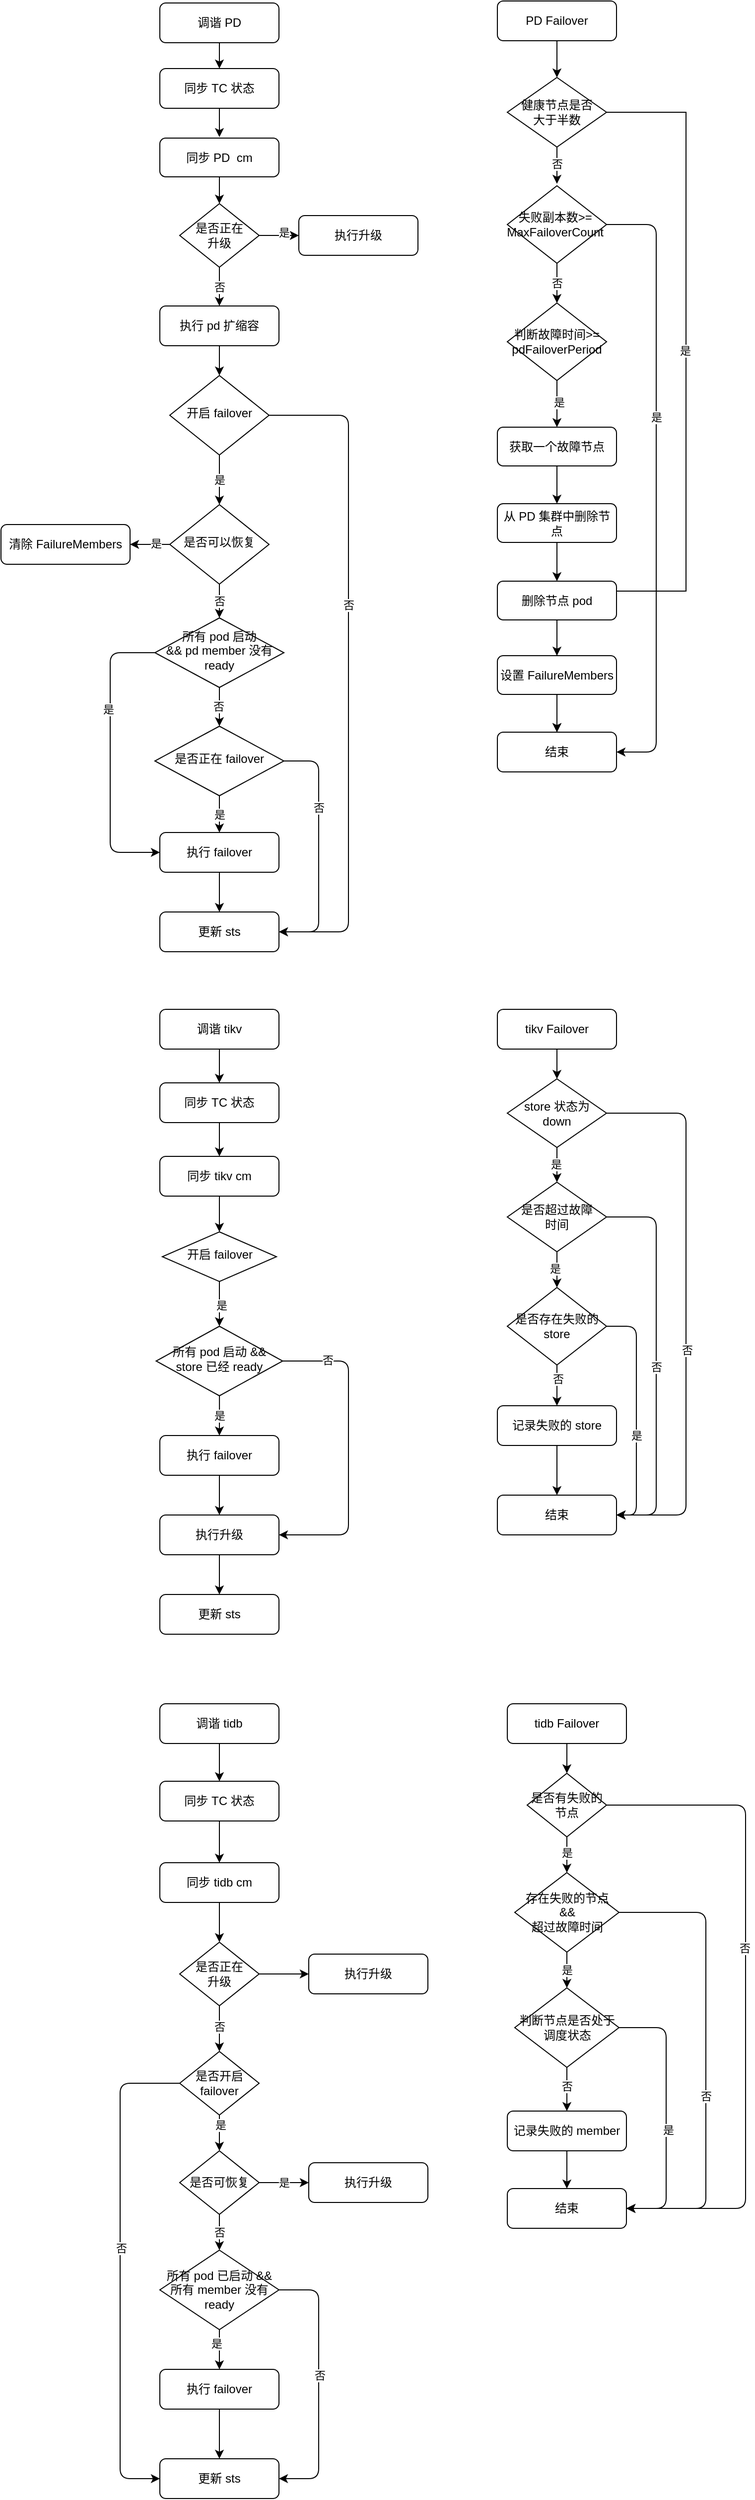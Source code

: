 <mxfile version="13.6.2" type="github">
  <diagram id="C5RBs43oDa-KdzZeNtuy" name="Page-1">
    <mxGraphModel dx="788" dy="519" grid="1" gridSize="10" guides="1" tooltips="1" connect="1" arrows="1" fold="1" page="1" pageScale="1" pageWidth="827" pageHeight="1169" math="0" shadow="0">
      <root>
        <mxCell id="WIyWlLk6GJQsqaUBKTNV-0" />
        <mxCell id="WIyWlLk6GJQsqaUBKTNV-1" parent="WIyWlLk6GJQsqaUBKTNV-0" />
        <mxCell id="SbJMLFl912OI-Egxrbqj-15" value="" style="edgeStyle=orthogonalEdgeStyle;rounded=0;orthogonalLoop=1;jettySize=auto;html=1;entryX=0.5;entryY=0;entryDx=0;entryDy=0;" edge="1" parent="WIyWlLk6GJQsqaUBKTNV-1" source="WIyWlLk6GJQsqaUBKTNV-3" target="HRgmvpraYDjuhD19BhUd-0">
          <mxGeometry relative="1" as="geometry" />
        </mxCell>
        <mxCell id="WIyWlLk6GJQsqaUBKTNV-3" value="调谐 PD" style="rounded=1;whiteSpace=wrap;html=1;fontSize=12;glass=0;strokeWidth=1;shadow=0;" parent="WIyWlLk6GJQsqaUBKTNV-1" vertex="1">
          <mxGeometry x="160" y="98" width="120" height="40" as="geometry" />
        </mxCell>
        <mxCell id="SbJMLFl912OI-Egxrbqj-16" value="" style="edgeStyle=orthogonalEdgeStyle;rounded=0;orthogonalLoop=1;jettySize=auto;html=1;" edge="1" parent="WIyWlLk6GJQsqaUBKTNV-1" source="HRgmvpraYDjuhD19BhUd-0">
          <mxGeometry relative="1" as="geometry">
            <mxPoint x="220" y="233" as="targetPoint" />
          </mxGeometry>
        </mxCell>
        <mxCell id="HRgmvpraYDjuhD19BhUd-0" value="同步 TC 状态" style="rounded=1;whiteSpace=wrap;html=1;" parent="WIyWlLk6GJQsqaUBKTNV-1" vertex="1">
          <mxGeometry x="160" y="164" width="120" height="40" as="geometry" />
        </mxCell>
        <mxCell id="HRgmvpraYDjuhD19BhUd-1" value="同步 PD&amp;nbsp; cm" style="rounded=1;whiteSpace=wrap;html=1;" parent="WIyWlLk6GJQsqaUBKTNV-1" vertex="1">
          <mxGeometry x="160" y="234" width="120" height="39" as="geometry" />
        </mxCell>
        <mxCell id="SbJMLFl912OI-Egxrbqj-2" value="执行升级" style="rounded=1;whiteSpace=wrap;html=1;" vertex="1" parent="WIyWlLk6GJQsqaUBKTNV-1">
          <mxGeometry x="300" y="312" width="120" height="40" as="geometry" />
        </mxCell>
        <mxCell id="SbJMLFl912OI-Egxrbqj-52" value="" style="edgeStyle=orthogonalEdgeStyle;rounded=0;orthogonalLoop=1;jettySize=auto;html=1;entryX=0.5;entryY=0;entryDx=0;entryDy=0;" edge="1" parent="WIyWlLk6GJQsqaUBKTNV-1" source="SbJMLFl912OI-Egxrbqj-5" target="SbJMLFl912OI-Egxrbqj-29">
          <mxGeometry relative="1" as="geometry">
            <mxPoint x="220" y="489.0" as="targetPoint" />
          </mxGeometry>
        </mxCell>
        <mxCell id="SbJMLFl912OI-Egxrbqj-5" value="执行 pd 扩缩容" style="rounded=1;whiteSpace=wrap;html=1;" vertex="1" parent="WIyWlLk6GJQsqaUBKTNV-1">
          <mxGeometry x="160" y="403" width="120" height="40" as="geometry" />
        </mxCell>
        <mxCell id="SbJMLFl912OI-Egxrbqj-24" value="否" style="edgeStyle=orthogonalEdgeStyle;rounded=0;orthogonalLoop=1;jettySize=auto;html=1;exitX=0.5;exitY=1;exitDx=0;exitDy=0;entryX=0.5;entryY=0;entryDx=0;entryDy=0;" edge="1" parent="WIyWlLk6GJQsqaUBKTNV-1" source="SbJMLFl912OI-Egxrbqj-22" target="SbJMLFl912OI-Egxrbqj-5">
          <mxGeometry relative="1" as="geometry">
            <mxPoint x="290" y="366" as="sourcePoint" />
            <mxPoint x="220" y="386" as="targetPoint" />
          </mxGeometry>
        </mxCell>
        <mxCell id="SbJMLFl912OI-Egxrbqj-26" value="" style="edgeStyle=orthogonalEdgeStyle;rounded=0;orthogonalLoop=1;jettySize=auto;html=1;" edge="1" parent="WIyWlLk6GJQsqaUBKTNV-1" source="SbJMLFl912OI-Egxrbqj-22" target="SbJMLFl912OI-Egxrbqj-2">
          <mxGeometry relative="1" as="geometry" />
        </mxCell>
        <mxCell id="SbJMLFl912OI-Egxrbqj-27" value="是" style="edgeLabel;html=1;align=center;verticalAlign=middle;resizable=0;points=[];" vertex="1" connectable="0" parent="SbJMLFl912OI-Egxrbqj-26">
          <mxGeometry x="0.216" y="3" relative="1" as="geometry">
            <mxPoint as="offset" />
          </mxGeometry>
        </mxCell>
        <mxCell id="SbJMLFl912OI-Egxrbqj-22" value="是否正在&lt;br&gt;升级" style="rhombus;whiteSpace=wrap;html=1;" vertex="1" parent="WIyWlLk6GJQsqaUBKTNV-1">
          <mxGeometry x="180" y="300" width="80" height="64" as="geometry" />
        </mxCell>
        <mxCell id="SbJMLFl912OI-Egxrbqj-23" value="" style="endArrow=classic;html=1;exitX=0.5;exitY=1;exitDx=0;exitDy=0;entryX=0.5;entryY=0;entryDx=0;entryDy=0;" edge="1" parent="WIyWlLk6GJQsqaUBKTNV-1" source="HRgmvpraYDjuhD19BhUd-1" target="SbJMLFl912OI-Egxrbqj-22">
          <mxGeometry width="50" height="50" relative="1" as="geometry">
            <mxPoint x="80" y="323" as="sourcePoint" />
            <mxPoint x="130" y="273" as="targetPoint" />
          </mxGeometry>
        </mxCell>
        <mxCell id="SbJMLFl912OI-Egxrbqj-32" value="是" style="edgeStyle=orthogonalEdgeStyle;rounded=0;orthogonalLoop=1;jettySize=auto;html=1;entryX=0.5;entryY=0;entryDx=0;entryDy=0;" edge="1" parent="WIyWlLk6GJQsqaUBKTNV-1" source="SbJMLFl912OI-Egxrbqj-29" target="SbJMLFl912OI-Egxrbqj-36">
          <mxGeometry relative="1" as="geometry">
            <mxPoint x="220" y="593" as="targetPoint" />
          </mxGeometry>
        </mxCell>
        <mxCell id="SbJMLFl912OI-Egxrbqj-29" value="开启 failover" style="rhombus;whiteSpace=wrap;html=1;shadow=0;fontFamily=Helvetica;fontSize=12;align=center;strokeWidth=1;spacing=6;spacingTop=-4;" vertex="1" parent="WIyWlLk6GJQsqaUBKTNV-1">
          <mxGeometry x="170" y="473" width="100" height="80" as="geometry" />
        </mxCell>
        <mxCell id="SbJMLFl912OI-Egxrbqj-33" value="更新 sts" style="rounded=1;whiteSpace=wrap;html=1;fontSize=12;glass=0;strokeWidth=1;shadow=0;" vertex="1" parent="WIyWlLk6GJQsqaUBKTNV-1">
          <mxGeometry x="160" y="1013" width="120" height="40" as="geometry" />
        </mxCell>
        <mxCell id="SbJMLFl912OI-Egxrbqj-34" value="" style="endArrow=classic;html=1;exitX=1;exitY=0.5;exitDx=0;exitDy=0;edgeStyle=orthogonalEdgeStyle;entryX=1;entryY=0.5;entryDx=0;entryDy=0;" edge="1" parent="WIyWlLk6GJQsqaUBKTNV-1" source="SbJMLFl912OI-Egxrbqj-29" target="SbJMLFl912OI-Egxrbqj-33">
          <mxGeometry width="50" height="50" relative="1" as="geometry">
            <mxPoint x="390" y="703" as="sourcePoint" />
            <mxPoint x="350" y="583" as="targetPoint" />
            <Array as="points">
              <mxPoint x="350" y="513" />
              <mxPoint x="350" y="1033" />
            </Array>
          </mxGeometry>
        </mxCell>
        <mxCell id="SbJMLFl912OI-Egxrbqj-35" value="否" style="edgeLabel;html=1;align=center;verticalAlign=middle;resizable=0;points=[];" vertex="1" connectable="0" parent="SbJMLFl912OI-Egxrbqj-34">
          <mxGeometry x="-0.193" relative="1" as="geometry">
            <mxPoint as="offset" />
          </mxGeometry>
        </mxCell>
        <mxCell id="SbJMLFl912OI-Egxrbqj-39" value="" style="edgeStyle=orthogonalEdgeStyle;rounded=0;orthogonalLoop=1;jettySize=auto;html=1;" edge="1" parent="WIyWlLk6GJQsqaUBKTNV-1" source="SbJMLFl912OI-Egxrbqj-36" target="SbJMLFl912OI-Egxrbqj-38">
          <mxGeometry relative="1" as="geometry" />
        </mxCell>
        <mxCell id="SbJMLFl912OI-Egxrbqj-40" value="是" style="edgeLabel;html=1;align=center;verticalAlign=middle;resizable=0;points=[];" vertex="1" connectable="0" parent="SbJMLFl912OI-Egxrbqj-39">
          <mxGeometry x="-0.267" y="-1" relative="1" as="geometry">
            <mxPoint as="offset" />
          </mxGeometry>
        </mxCell>
        <mxCell id="SbJMLFl912OI-Egxrbqj-44" value="否" style="edgeStyle=orthogonalEdgeStyle;rounded=0;orthogonalLoop=1;jettySize=auto;html=1;" edge="1" parent="WIyWlLk6GJQsqaUBKTNV-1" source="SbJMLFl912OI-Egxrbqj-36" target="SbJMLFl912OI-Egxrbqj-43">
          <mxGeometry relative="1" as="geometry" />
        </mxCell>
        <mxCell id="SbJMLFl912OI-Egxrbqj-36" value="是否可以恢复" style="rhombus;whiteSpace=wrap;html=1;shadow=0;fontFamily=Helvetica;fontSize=12;align=center;strokeWidth=1;spacing=6;spacingTop=-4;" vertex="1" parent="WIyWlLk6GJQsqaUBKTNV-1">
          <mxGeometry x="170" y="603" width="100" height="80" as="geometry" />
        </mxCell>
        <mxCell id="SbJMLFl912OI-Egxrbqj-38" value="清除 FailureMembers" style="rounded=1;whiteSpace=wrap;html=1;" vertex="1" parent="WIyWlLk6GJQsqaUBKTNV-1">
          <mxGeometry y="623" width="130" height="40" as="geometry" />
        </mxCell>
        <mxCell id="SbJMLFl912OI-Egxrbqj-46" value="" style="edgeStyle=orthogonalEdgeStyle;rounded=0;orthogonalLoop=1;jettySize=auto;html=1;" edge="1" parent="WIyWlLk6GJQsqaUBKTNV-1" source="SbJMLFl912OI-Egxrbqj-43" target="SbJMLFl912OI-Egxrbqj-45">
          <mxGeometry relative="1" as="geometry" />
        </mxCell>
        <mxCell id="SbJMLFl912OI-Egxrbqj-47" value="否" style="edgeLabel;html=1;align=center;verticalAlign=middle;resizable=0;points=[];" vertex="1" connectable="0" parent="SbJMLFl912OI-Egxrbqj-46">
          <mxGeometry x="0.024" y="1" relative="1" as="geometry">
            <mxPoint x="-2" as="offset" />
          </mxGeometry>
        </mxCell>
        <mxCell id="SbJMLFl912OI-Egxrbqj-43" value="所有 pod 启动 &lt;br&gt;&amp;amp;&amp;amp; pd member 没有 ready" style="rhombus;whiteSpace=wrap;html=1;shadow=0;fontFamily=Helvetica;fontSize=12;align=center;strokeWidth=1;spacing=6;spacingTop=-4;" vertex="1" parent="WIyWlLk6GJQsqaUBKTNV-1">
          <mxGeometry x="155" y="717" width="130" height="70" as="geometry" />
        </mxCell>
        <mxCell id="SbJMLFl912OI-Egxrbqj-49" value="是" style="edgeStyle=orthogonalEdgeStyle;rounded=0;orthogonalLoop=1;jettySize=auto;html=1;" edge="1" parent="WIyWlLk6GJQsqaUBKTNV-1" source="SbJMLFl912OI-Egxrbqj-45" target="SbJMLFl912OI-Egxrbqj-48">
          <mxGeometry relative="1" as="geometry" />
        </mxCell>
        <mxCell id="SbJMLFl912OI-Egxrbqj-45" value="是否正在 failover" style="rhombus;whiteSpace=wrap;html=1;shadow=0;fontFamily=Helvetica;fontSize=12;align=center;strokeWidth=1;spacing=6;spacingTop=-4;" vertex="1" parent="WIyWlLk6GJQsqaUBKTNV-1">
          <mxGeometry x="155" y="826" width="130" height="70" as="geometry" />
        </mxCell>
        <mxCell id="SbJMLFl912OI-Egxrbqj-51" value="" style="edgeStyle=orthogonalEdgeStyle;rounded=0;orthogonalLoop=1;jettySize=auto;html=1;" edge="1" parent="WIyWlLk6GJQsqaUBKTNV-1" source="SbJMLFl912OI-Egxrbqj-48" target="SbJMLFl912OI-Egxrbqj-33">
          <mxGeometry relative="1" as="geometry" />
        </mxCell>
        <mxCell id="SbJMLFl912OI-Egxrbqj-48" value="执行 failover" style="rounded=1;whiteSpace=wrap;html=1;fontSize=12;glass=0;strokeWidth=1;shadow=0;" vertex="1" parent="WIyWlLk6GJQsqaUBKTNV-1">
          <mxGeometry x="160" y="933" width="120" height="40" as="geometry" />
        </mxCell>
        <mxCell id="SbJMLFl912OI-Egxrbqj-50" value="" style="endArrow=classic;html=1;exitX=0;exitY=0.5;exitDx=0;exitDy=0;edgeStyle=orthogonalEdgeStyle;entryX=0;entryY=0.5;entryDx=0;entryDy=0;" edge="1" parent="WIyWlLk6GJQsqaUBKTNV-1" source="SbJMLFl912OI-Egxrbqj-43" target="SbJMLFl912OI-Egxrbqj-48">
          <mxGeometry width="50" height="50" relative="1" as="geometry">
            <mxPoint x="220" y="913" as="sourcePoint" />
            <mxPoint x="110" y="933" as="targetPoint" />
            <Array as="points">
              <mxPoint x="110" y="752" />
              <mxPoint x="110" y="953" />
            </Array>
          </mxGeometry>
        </mxCell>
        <mxCell id="SbJMLFl912OI-Egxrbqj-53" value="是" style="edgeLabel;html=1;align=center;verticalAlign=middle;resizable=0;points=[];" vertex="1" connectable="0" parent="SbJMLFl912OI-Egxrbqj-50">
          <mxGeometry x="-0.314" y="-2" relative="1" as="geometry">
            <mxPoint as="offset" />
          </mxGeometry>
        </mxCell>
        <mxCell id="SbJMLFl912OI-Egxrbqj-54" value="" style="endArrow=classic;html=1;exitX=1;exitY=0.5;exitDx=0;exitDy=0;edgeStyle=orthogonalEdgeStyle;entryX=1;entryY=0.5;entryDx=0;entryDy=0;" edge="1" parent="WIyWlLk6GJQsqaUBKTNV-1" source="SbJMLFl912OI-Egxrbqj-45" target="SbJMLFl912OI-Egxrbqj-33">
          <mxGeometry width="50" height="50" relative="1" as="geometry">
            <mxPoint x="300" y="840" as="sourcePoint" />
            <mxPoint x="350" y="790" as="targetPoint" />
            <Array as="points">
              <mxPoint x="320" y="861" />
              <mxPoint x="320" y="1033" />
            </Array>
          </mxGeometry>
        </mxCell>
        <mxCell id="SbJMLFl912OI-Egxrbqj-55" value="否" style="edgeLabel;html=1;align=center;verticalAlign=middle;resizable=0;points=[];" vertex="1" connectable="0" parent="SbJMLFl912OI-Egxrbqj-54">
          <mxGeometry x="-0.339" relative="1" as="geometry">
            <mxPoint as="offset" />
          </mxGeometry>
        </mxCell>
        <mxCell id="SbJMLFl912OI-Egxrbqj-58" value="" style="edgeStyle=orthogonalEdgeStyle;rounded=0;orthogonalLoop=1;jettySize=auto;html=1;" edge="1" parent="WIyWlLk6GJQsqaUBKTNV-1" source="SbJMLFl912OI-Egxrbqj-56" target="SbJMLFl912OI-Egxrbqj-57">
          <mxGeometry relative="1" as="geometry" />
        </mxCell>
        <mxCell id="SbJMLFl912OI-Egxrbqj-56" value="PD Failover" style="rounded=1;whiteSpace=wrap;html=1;fontSize=12;glass=0;strokeWidth=1;shadow=0;" vertex="1" parent="WIyWlLk6GJQsqaUBKTNV-1">
          <mxGeometry x="500" y="96" width="120" height="40" as="geometry" />
        </mxCell>
        <mxCell id="SbJMLFl912OI-Egxrbqj-60" value="" style="edgeStyle=orthogonalEdgeStyle;rounded=0;orthogonalLoop=1;jettySize=auto;html=1;" edge="1" parent="WIyWlLk6GJQsqaUBKTNV-1" source="SbJMLFl912OI-Egxrbqj-57">
          <mxGeometry relative="1" as="geometry">
            <mxPoint x="560" y="280" as="targetPoint" />
          </mxGeometry>
        </mxCell>
        <mxCell id="SbJMLFl912OI-Egxrbqj-61" value="否" style="edgeLabel;html=1;align=center;verticalAlign=middle;resizable=0;points=[];" vertex="1" connectable="0" parent="SbJMLFl912OI-Egxrbqj-60">
          <mxGeometry x="-0.117" relative="1" as="geometry">
            <mxPoint as="offset" />
          </mxGeometry>
        </mxCell>
        <mxCell id="SbJMLFl912OI-Egxrbqj-63" value="" style="edgeStyle=orthogonalEdgeStyle;rounded=0;orthogonalLoop=1;jettySize=auto;html=1;" edge="1" parent="WIyWlLk6GJQsqaUBKTNV-1" source="SbJMLFl912OI-Egxrbqj-57" target="SbJMLFl912OI-Egxrbqj-62">
          <mxGeometry relative="1" as="geometry">
            <Array as="points">
              <mxPoint x="690" y="208" />
              <mxPoint x="690" y="690" />
            </Array>
          </mxGeometry>
        </mxCell>
        <mxCell id="SbJMLFl912OI-Egxrbqj-64" value="是" style="edgeLabel;html=1;align=center;verticalAlign=middle;resizable=0;points=[];" vertex="1" connectable="0" parent="SbJMLFl912OI-Egxrbqj-63">
          <mxGeometry x="-0.233" y="-1" relative="1" as="geometry">
            <mxPoint as="offset" />
          </mxGeometry>
        </mxCell>
        <mxCell id="SbJMLFl912OI-Egxrbqj-57" value="健康节点是否&lt;br&gt;大于半数" style="rhombus;whiteSpace=wrap;html=1;" vertex="1" parent="WIyWlLk6GJQsqaUBKTNV-1">
          <mxGeometry x="510" y="173" width="100" height="70" as="geometry" />
        </mxCell>
        <mxCell id="SbJMLFl912OI-Egxrbqj-66" value="否" style="edgeStyle=orthogonalEdgeStyle;rounded=0;orthogonalLoop=1;jettySize=auto;html=1;entryX=0.5;entryY=0;entryDx=0;entryDy=0;" edge="1" parent="WIyWlLk6GJQsqaUBKTNV-1" source="SbJMLFl912OI-Egxrbqj-100" target="SbJMLFl912OI-Egxrbqj-105">
          <mxGeometry relative="1" as="geometry" />
        </mxCell>
        <mxCell id="SbJMLFl912OI-Egxrbqj-62" value="结束" style="rounded=1;whiteSpace=wrap;html=1;" vertex="1" parent="WIyWlLk6GJQsqaUBKTNV-1">
          <mxGeometry x="500" y="832" width="120" height="40" as="geometry" />
        </mxCell>
        <mxCell id="SbJMLFl912OI-Egxrbqj-68" value="" style="edgeStyle=orthogonalEdgeStyle;rounded=0;orthogonalLoop=1;jettySize=auto;html=1;" edge="1" parent="WIyWlLk6GJQsqaUBKTNV-1" source="SbJMLFl912OI-Egxrbqj-65" target="SbJMLFl912OI-Egxrbqj-67">
          <mxGeometry relative="1" as="geometry" />
        </mxCell>
        <mxCell id="SbJMLFl912OI-Egxrbqj-65" value="获取一个故障节点" style="rounded=1;whiteSpace=wrap;html=1;" vertex="1" parent="WIyWlLk6GJQsqaUBKTNV-1">
          <mxGeometry x="500" y="525" width="120" height="39" as="geometry" />
        </mxCell>
        <mxCell id="SbJMLFl912OI-Egxrbqj-70" value="" style="edgeStyle=orthogonalEdgeStyle;rounded=0;orthogonalLoop=1;jettySize=auto;html=1;" edge="1" parent="WIyWlLk6GJQsqaUBKTNV-1" source="SbJMLFl912OI-Egxrbqj-67" target="SbJMLFl912OI-Egxrbqj-69">
          <mxGeometry relative="1" as="geometry" />
        </mxCell>
        <mxCell id="SbJMLFl912OI-Egxrbqj-67" value="从 PD 集群中删除节点" style="rounded=1;whiteSpace=wrap;html=1;" vertex="1" parent="WIyWlLk6GJQsqaUBKTNV-1">
          <mxGeometry x="500" y="602" width="120" height="39" as="geometry" />
        </mxCell>
        <mxCell id="SbJMLFl912OI-Egxrbqj-72" value="" style="edgeStyle=orthogonalEdgeStyle;rounded=0;orthogonalLoop=1;jettySize=auto;html=1;" edge="1" parent="WIyWlLk6GJQsqaUBKTNV-1" source="SbJMLFl912OI-Egxrbqj-69" target="SbJMLFl912OI-Egxrbqj-71">
          <mxGeometry relative="1" as="geometry" />
        </mxCell>
        <mxCell id="SbJMLFl912OI-Egxrbqj-69" value="删除节点 pod" style="rounded=1;whiteSpace=wrap;html=1;" vertex="1" parent="WIyWlLk6GJQsqaUBKTNV-1">
          <mxGeometry x="500" y="680" width="120" height="39" as="geometry" />
        </mxCell>
        <mxCell id="SbJMLFl912OI-Egxrbqj-74" value="" style="edgeStyle=orthogonalEdgeStyle;rounded=0;orthogonalLoop=1;jettySize=auto;html=1;" edge="1" parent="WIyWlLk6GJQsqaUBKTNV-1" source="SbJMLFl912OI-Egxrbqj-71" target="SbJMLFl912OI-Egxrbqj-62">
          <mxGeometry relative="1" as="geometry" />
        </mxCell>
        <mxCell id="SbJMLFl912OI-Egxrbqj-71" value="设置&amp;nbsp;FailureMembers" style="rounded=1;whiteSpace=wrap;html=1;" vertex="1" parent="WIyWlLk6GJQsqaUBKTNV-1">
          <mxGeometry x="500" y="755" width="120" height="39" as="geometry" />
        </mxCell>
        <mxCell id="SbJMLFl912OI-Egxrbqj-77" value="" style="edgeStyle=orthogonalEdgeStyle;rounded=0;orthogonalLoop=1;jettySize=auto;html=1;" edge="1" parent="WIyWlLk6GJQsqaUBKTNV-1" source="SbJMLFl912OI-Egxrbqj-75" target="SbJMLFl912OI-Egxrbqj-76">
          <mxGeometry relative="1" as="geometry" />
        </mxCell>
        <mxCell id="SbJMLFl912OI-Egxrbqj-75" value="调谐 tikv" style="rounded=1;whiteSpace=wrap;html=1;fontSize=12;glass=0;strokeWidth=1;shadow=0;" vertex="1" parent="WIyWlLk6GJQsqaUBKTNV-1">
          <mxGeometry x="160" y="1111" width="120" height="40" as="geometry" />
        </mxCell>
        <mxCell id="SbJMLFl912OI-Egxrbqj-79" value="" style="edgeStyle=orthogonalEdgeStyle;rounded=0;orthogonalLoop=1;jettySize=auto;html=1;" edge="1" parent="WIyWlLk6GJQsqaUBKTNV-1" source="SbJMLFl912OI-Egxrbqj-76" target="SbJMLFl912OI-Egxrbqj-78">
          <mxGeometry relative="1" as="geometry" />
        </mxCell>
        <mxCell id="SbJMLFl912OI-Egxrbqj-76" value="同步 TC 状态" style="rounded=1;whiteSpace=wrap;html=1;fontSize=12;glass=0;strokeWidth=1;shadow=0;" vertex="1" parent="WIyWlLk6GJQsqaUBKTNV-1">
          <mxGeometry x="160" y="1185" width="120" height="40" as="geometry" />
        </mxCell>
        <mxCell id="SbJMLFl912OI-Egxrbqj-83" value="" style="edgeStyle=orthogonalEdgeStyle;rounded=0;orthogonalLoop=1;jettySize=auto;html=1;" edge="1" parent="WIyWlLk6GJQsqaUBKTNV-1" source="SbJMLFl912OI-Egxrbqj-78" target="SbJMLFl912OI-Egxrbqj-82">
          <mxGeometry relative="1" as="geometry" />
        </mxCell>
        <mxCell id="SbJMLFl912OI-Egxrbqj-78" value="同步 tikv cm" style="rounded=1;whiteSpace=wrap;html=1;fontSize=12;glass=0;strokeWidth=1;shadow=0;" vertex="1" parent="WIyWlLk6GJQsqaUBKTNV-1">
          <mxGeometry x="160" y="1259" width="120" height="40" as="geometry" />
        </mxCell>
        <mxCell id="SbJMLFl912OI-Egxrbqj-85" value="" style="edgeStyle=orthogonalEdgeStyle;rounded=0;orthogonalLoop=1;jettySize=auto;html=1;entryX=0.5;entryY=0;entryDx=0;entryDy=0;" edge="1" parent="WIyWlLk6GJQsqaUBKTNV-1" source="SbJMLFl912OI-Egxrbqj-82" target="SbJMLFl912OI-Egxrbqj-88">
          <mxGeometry relative="1" as="geometry">
            <mxPoint x="220" y="1418.0" as="targetPoint" />
          </mxGeometry>
        </mxCell>
        <mxCell id="SbJMLFl912OI-Egxrbqj-86" value="是" style="edgeLabel;html=1;align=center;verticalAlign=middle;resizable=0;points=[];" vertex="1" connectable="0" parent="SbJMLFl912OI-Egxrbqj-85">
          <mxGeometry x="0.149" y="-3" relative="1" as="geometry">
            <mxPoint x="5" y="-2" as="offset" />
          </mxGeometry>
        </mxCell>
        <mxCell id="SbJMLFl912OI-Egxrbqj-82" value="开启 failover" style="rhombus;whiteSpace=wrap;html=1;shadow=0;fontFamily=Helvetica;fontSize=12;align=center;strokeWidth=1;spacing=6;spacingTop=-4;" vertex="1" parent="WIyWlLk6GJQsqaUBKTNV-1">
          <mxGeometry x="162.5" y="1335" width="115" height="50" as="geometry" />
        </mxCell>
        <mxCell id="SbJMLFl912OI-Egxrbqj-92" value="是" style="edgeStyle=orthogonalEdgeStyle;rounded=0;orthogonalLoop=1;jettySize=auto;html=1;" edge="1" parent="WIyWlLk6GJQsqaUBKTNV-1" source="SbJMLFl912OI-Egxrbqj-88" target="SbJMLFl912OI-Egxrbqj-90">
          <mxGeometry relative="1" as="geometry" />
        </mxCell>
        <mxCell id="SbJMLFl912OI-Egxrbqj-88" value="所有 pod 启动 &amp;amp;&amp;amp;&lt;br&gt;store 已经 ready" style="rhombus;whiteSpace=wrap;html=1;shadow=0;fontFamily=Helvetica;fontSize=12;align=center;strokeWidth=1;spacing=6;spacingTop=-4;" vertex="1" parent="WIyWlLk6GJQsqaUBKTNV-1">
          <mxGeometry x="156.25" y="1430" width="127.5" height="70" as="geometry" />
        </mxCell>
        <mxCell id="SbJMLFl912OI-Egxrbqj-95" value="" style="edgeStyle=orthogonalEdgeStyle;rounded=0;orthogonalLoop=1;jettySize=auto;html=1;" edge="1" parent="WIyWlLk6GJQsqaUBKTNV-1" source="SbJMLFl912OI-Egxrbqj-90" target="SbJMLFl912OI-Egxrbqj-91">
          <mxGeometry relative="1" as="geometry" />
        </mxCell>
        <mxCell id="SbJMLFl912OI-Egxrbqj-90" value="执行 failover" style="rounded=1;whiteSpace=wrap;html=1;fontSize=12;glass=0;strokeWidth=1;shadow=0;" vertex="1" parent="WIyWlLk6GJQsqaUBKTNV-1">
          <mxGeometry x="160" y="1540" width="120" height="40" as="geometry" />
        </mxCell>
        <mxCell id="SbJMLFl912OI-Egxrbqj-98" value="" style="edgeStyle=orthogonalEdgeStyle;rounded=0;orthogonalLoop=1;jettySize=auto;html=1;" edge="1" parent="WIyWlLk6GJQsqaUBKTNV-1" source="SbJMLFl912OI-Egxrbqj-91" target="SbJMLFl912OI-Egxrbqj-97">
          <mxGeometry relative="1" as="geometry" />
        </mxCell>
        <mxCell id="SbJMLFl912OI-Egxrbqj-91" value="执行升级" style="rounded=1;whiteSpace=wrap;html=1;fontSize=12;glass=0;strokeWidth=1;shadow=0;" vertex="1" parent="WIyWlLk6GJQsqaUBKTNV-1">
          <mxGeometry x="160" y="1620" width="120" height="40" as="geometry" />
        </mxCell>
        <mxCell id="SbJMLFl912OI-Egxrbqj-93" value="" style="endArrow=classic;html=1;exitX=1;exitY=0.5;exitDx=0;exitDy=0;entryX=1;entryY=0.5;entryDx=0;entryDy=0;edgeStyle=orthogonalEdgeStyle;" edge="1" parent="WIyWlLk6GJQsqaUBKTNV-1" source="SbJMLFl912OI-Egxrbqj-88" target="SbJMLFl912OI-Egxrbqj-91">
          <mxGeometry width="50" height="50" relative="1" as="geometry">
            <mxPoint x="360" y="1590" as="sourcePoint" />
            <mxPoint x="410" y="1540" as="targetPoint" />
            <Array as="points">
              <mxPoint x="350" y="1465" />
              <mxPoint x="350" y="1640" />
            </Array>
          </mxGeometry>
        </mxCell>
        <mxCell id="SbJMLFl912OI-Egxrbqj-94" value="否" style="edgeLabel;html=1;align=center;verticalAlign=middle;resizable=0;points=[];" vertex="1" connectable="0" parent="SbJMLFl912OI-Egxrbqj-93">
          <mxGeometry x="-0.711" y="1" relative="1" as="geometry">
            <mxPoint as="offset" />
          </mxGeometry>
        </mxCell>
        <mxCell id="SbJMLFl912OI-Egxrbqj-113" value="" style="edgeStyle=orthogonalEdgeStyle;rounded=0;orthogonalLoop=1;jettySize=auto;html=1;" edge="1" parent="WIyWlLk6GJQsqaUBKTNV-1" source="SbJMLFl912OI-Egxrbqj-96" target="SbJMLFl912OI-Egxrbqj-110">
          <mxGeometry relative="1" as="geometry" />
        </mxCell>
        <mxCell id="SbJMLFl912OI-Egxrbqj-96" value="tikv Failover" style="rounded=1;whiteSpace=wrap;html=1;fontSize=12;glass=0;strokeWidth=1;shadow=0;" vertex="1" parent="WIyWlLk6GJQsqaUBKTNV-1">
          <mxGeometry x="500" y="1111" width="120" height="40" as="geometry" />
        </mxCell>
        <mxCell id="SbJMLFl912OI-Egxrbqj-97" value="更新 sts" style="rounded=1;whiteSpace=wrap;html=1;fontSize=12;glass=0;strokeWidth=1;shadow=0;" vertex="1" parent="WIyWlLk6GJQsqaUBKTNV-1">
          <mxGeometry x="160" y="1700" width="120" height="40" as="geometry" />
        </mxCell>
        <mxCell id="SbJMLFl912OI-Egxrbqj-100" value="失败副本数&amp;gt;=&amp;nbsp;&lt;br&gt;MaxFailoverCount&amp;nbsp;" style="rhombus;whiteSpace=wrap;html=1;" vertex="1" parent="WIyWlLk6GJQsqaUBKTNV-1">
          <mxGeometry x="510" y="282" width="100" height="78" as="geometry" />
        </mxCell>
        <mxCell id="SbJMLFl912OI-Egxrbqj-103" value="" style="endArrow=classic;html=1;exitX=1;exitY=0.5;exitDx=0;exitDy=0;entryX=1;entryY=0.5;entryDx=0;entryDy=0;edgeStyle=orthogonalEdgeStyle;" edge="1" parent="WIyWlLk6GJQsqaUBKTNV-1" source="SbJMLFl912OI-Egxrbqj-100" target="SbJMLFl912OI-Egxrbqj-62">
          <mxGeometry width="50" height="50" relative="1" as="geometry">
            <mxPoint x="350" y="470" as="sourcePoint" />
            <mxPoint x="400" y="420" as="targetPoint" />
            <Array as="points">
              <mxPoint x="660" y="321" />
              <mxPoint x="660" y="852" />
            </Array>
          </mxGeometry>
        </mxCell>
        <mxCell id="SbJMLFl912OI-Egxrbqj-104" value="是" style="edgeLabel;html=1;align=center;verticalAlign=middle;resizable=0;points=[];" vertex="1" connectable="0" parent="SbJMLFl912OI-Egxrbqj-103">
          <mxGeometry x="-0.214" relative="1" as="geometry">
            <mxPoint as="offset" />
          </mxGeometry>
        </mxCell>
        <mxCell id="SbJMLFl912OI-Egxrbqj-107" value="" style="edgeStyle=orthogonalEdgeStyle;rounded=0;orthogonalLoop=1;jettySize=auto;html=1;" edge="1" parent="WIyWlLk6GJQsqaUBKTNV-1" source="SbJMLFl912OI-Egxrbqj-105" target="SbJMLFl912OI-Egxrbqj-65">
          <mxGeometry relative="1" as="geometry" />
        </mxCell>
        <mxCell id="SbJMLFl912OI-Egxrbqj-108" value="是" style="edgeLabel;html=1;align=center;verticalAlign=middle;resizable=0;points=[];" vertex="1" connectable="0" parent="SbJMLFl912OI-Egxrbqj-107">
          <mxGeometry x="-0.092" y="2" relative="1" as="geometry">
            <mxPoint as="offset" />
          </mxGeometry>
        </mxCell>
        <mxCell id="SbJMLFl912OI-Egxrbqj-105" value="判断故障时间&amp;gt;=&lt;br&gt;pdFailoverPeriod" style="rhombus;whiteSpace=wrap;html=1;" vertex="1" parent="WIyWlLk6GJQsqaUBKTNV-1">
          <mxGeometry x="510" y="400" width="100" height="78" as="geometry" />
        </mxCell>
        <mxCell id="SbJMLFl912OI-Egxrbqj-114" value="" style="edgeStyle=orthogonalEdgeStyle;rounded=0;orthogonalLoop=1;jettySize=auto;html=1;" edge="1" parent="WIyWlLk6GJQsqaUBKTNV-1" source="SbJMLFl912OI-Egxrbqj-110" target="SbJMLFl912OI-Egxrbqj-111">
          <mxGeometry relative="1" as="geometry" />
        </mxCell>
        <mxCell id="SbJMLFl912OI-Egxrbqj-116" value="是" style="edgeLabel;html=1;align=center;verticalAlign=middle;resizable=0;points=[];" vertex="1" connectable="0" parent="SbJMLFl912OI-Egxrbqj-114">
          <mxGeometry x="0.207" y="-1" relative="1" as="geometry">
            <mxPoint as="offset" />
          </mxGeometry>
        </mxCell>
        <mxCell id="SbJMLFl912OI-Egxrbqj-110" value="store 状态为 down" style="rhombus;whiteSpace=wrap;html=1;" vertex="1" parent="WIyWlLk6GJQsqaUBKTNV-1">
          <mxGeometry x="510" y="1181" width="100" height="69" as="geometry" />
        </mxCell>
        <mxCell id="SbJMLFl912OI-Egxrbqj-115" value="" style="edgeStyle=orthogonalEdgeStyle;rounded=0;orthogonalLoop=1;jettySize=auto;html=1;" edge="1" parent="WIyWlLk6GJQsqaUBKTNV-1" source="SbJMLFl912OI-Egxrbqj-111" target="SbJMLFl912OI-Egxrbqj-112">
          <mxGeometry relative="1" as="geometry" />
        </mxCell>
        <mxCell id="SbJMLFl912OI-Egxrbqj-117" value="是" style="edgeLabel;html=1;align=center;verticalAlign=middle;resizable=0;points=[];" vertex="1" connectable="0" parent="SbJMLFl912OI-Egxrbqj-115">
          <mxGeometry x="-0.235" y="-2" relative="1" as="geometry">
            <mxPoint as="offset" />
          </mxGeometry>
        </mxCell>
        <mxCell id="SbJMLFl912OI-Egxrbqj-111" value="是否超过故障&lt;br&gt;时间" style="rhombus;whiteSpace=wrap;html=1;" vertex="1" parent="WIyWlLk6GJQsqaUBKTNV-1">
          <mxGeometry x="510" y="1285" width="100" height="70" as="geometry" />
        </mxCell>
        <mxCell id="SbJMLFl912OI-Egxrbqj-120" value="" style="edgeStyle=orthogonalEdgeStyle;rounded=0;orthogonalLoop=1;jettySize=auto;html=1;" edge="1" parent="WIyWlLk6GJQsqaUBKTNV-1" source="SbJMLFl912OI-Egxrbqj-112" target="SbJMLFl912OI-Egxrbqj-119">
          <mxGeometry relative="1" as="geometry" />
        </mxCell>
        <mxCell id="SbJMLFl912OI-Egxrbqj-121" value="否" style="edgeLabel;html=1;align=center;verticalAlign=middle;resizable=0;points=[];" vertex="1" connectable="0" parent="SbJMLFl912OI-Egxrbqj-120">
          <mxGeometry x="-0.333" y="1" relative="1" as="geometry">
            <mxPoint as="offset" />
          </mxGeometry>
        </mxCell>
        <mxCell id="SbJMLFl912OI-Egxrbqj-112" value="是否存在失败的&lt;br&gt;store" style="rhombus;whiteSpace=wrap;html=1;" vertex="1" parent="WIyWlLk6GJQsqaUBKTNV-1">
          <mxGeometry x="510" y="1391" width="100" height="78" as="geometry" />
        </mxCell>
        <mxCell id="SbJMLFl912OI-Egxrbqj-123" value="" style="edgeStyle=orthogonalEdgeStyle;rounded=0;orthogonalLoop=1;jettySize=auto;html=1;" edge="1" parent="WIyWlLk6GJQsqaUBKTNV-1" source="SbJMLFl912OI-Egxrbqj-119" target="SbJMLFl912OI-Egxrbqj-122">
          <mxGeometry relative="1" as="geometry" />
        </mxCell>
        <mxCell id="SbJMLFl912OI-Egxrbqj-119" value="记录失败的 store" style="rounded=1;whiteSpace=wrap;html=1;fontSize=12;glass=0;strokeWidth=1;shadow=0;" vertex="1" parent="WIyWlLk6GJQsqaUBKTNV-1">
          <mxGeometry x="500" y="1510" width="120" height="40" as="geometry" />
        </mxCell>
        <mxCell id="SbJMLFl912OI-Egxrbqj-122" value="结束" style="rounded=1;whiteSpace=wrap;html=1;fontSize=12;glass=0;strokeWidth=1;shadow=0;" vertex="1" parent="WIyWlLk6GJQsqaUBKTNV-1">
          <mxGeometry x="500" y="1600" width="120" height="40" as="geometry" />
        </mxCell>
        <mxCell id="SbJMLFl912OI-Egxrbqj-124" value="" style="endArrow=classic;html=1;exitX=1;exitY=0.5;exitDx=0;exitDy=0;entryX=1;entryY=0.5;entryDx=0;entryDy=0;edgeStyle=orthogonalEdgeStyle;" edge="1" parent="WIyWlLk6GJQsqaUBKTNV-1" source="SbJMLFl912OI-Egxrbqj-110" target="SbJMLFl912OI-Egxrbqj-122">
          <mxGeometry width="50" height="50" relative="1" as="geometry">
            <mxPoint x="350" y="1400" as="sourcePoint" />
            <mxPoint x="400" y="1350" as="targetPoint" />
            <Array as="points">
              <mxPoint x="690" y="1216" />
              <mxPoint x="690" y="1620" />
            </Array>
          </mxGeometry>
        </mxCell>
        <mxCell id="SbJMLFl912OI-Egxrbqj-129" value="否" style="edgeLabel;html=1;align=center;verticalAlign=middle;resizable=0;points=[];" vertex="1" connectable="0" parent="SbJMLFl912OI-Egxrbqj-124">
          <mxGeometry x="0.149" y="1" relative="1" as="geometry">
            <mxPoint as="offset" />
          </mxGeometry>
        </mxCell>
        <mxCell id="SbJMLFl912OI-Egxrbqj-125" value="" style="endArrow=classic;html=1;exitX=1;exitY=0.5;exitDx=0;exitDy=0;entryX=1;entryY=0.5;entryDx=0;entryDy=0;edgeStyle=orthogonalEdgeStyle;" edge="1" parent="WIyWlLk6GJQsqaUBKTNV-1" source="SbJMLFl912OI-Egxrbqj-111" target="SbJMLFl912OI-Egxrbqj-122">
          <mxGeometry width="50" height="50" relative="1" as="geometry">
            <mxPoint x="350" y="1400" as="sourcePoint" />
            <mxPoint x="400" y="1350" as="targetPoint" />
            <Array as="points">
              <mxPoint x="660" y="1320" />
              <mxPoint x="660" y="1620" />
            </Array>
          </mxGeometry>
        </mxCell>
        <mxCell id="SbJMLFl912OI-Egxrbqj-128" value="否" style="edgeLabel;html=1;align=center;verticalAlign=middle;resizable=0;points=[];" vertex="1" connectable="0" parent="SbJMLFl912OI-Egxrbqj-125">
          <mxGeometry x="0.028" y="-1" relative="1" as="geometry">
            <mxPoint x="1" as="offset" />
          </mxGeometry>
        </mxCell>
        <mxCell id="SbJMLFl912OI-Egxrbqj-126" value="" style="endArrow=classic;html=1;exitX=1;exitY=0.5;exitDx=0;exitDy=0;entryX=1;entryY=0.5;entryDx=0;entryDy=0;edgeStyle=orthogonalEdgeStyle;" edge="1" parent="WIyWlLk6GJQsqaUBKTNV-1" source="SbJMLFl912OI-Egxrbqj-112" target="SbJMLFl912OI-Egxrbqj-122">
          <mxGeometry width="50" height="50" relative="1" as="geometry">
            <mxPoint x="350" y="1400" as="sourcePoint" />
            <mxPoint x="400" y="1350" as="targetPoint" />
            <Array as="points">
              <mxPoint x="640" y="1430" />
              <mxPoint x="640" y="1620" />
            </Array>
          </mxGeometry>
        </mxCell>
        <mxCell id="SbJMLFl912OI-Egxrbqj-127" value="是" style="edgeLabel;html=1;align=center;verticalAlign=middle;resizable=0;points=[];" vertex="1" connectable="0" parent="SbJMLFl912OI-Egxrbqj-126">
          <mxGeometry x="0.304" y="3" relative="1" as="geometry">
            <mxPoint x="-3" y="-16.67" as="offset" />
          </mxGeometry>
        </mxCell>
        <mxCell id="SbJMLFl912OI-Egxrbqj-135" value="" style="edgeStyle=orthogonalEdgeStyle;rounded=0;orthogonalLoop=1;jettySize=auto;html=1;" edge="1" parent="WIyWlLk6GJQsqaUBKTNV-1" source="SbJMLFl912OI-Egxrbqj-130" target="SbJMLFl912OI-Egxrbqj-131">
          <mxGeometry relative="1" as="geometry" />
        </mxCell>
        <mxCell id="SbJMLFl912OI-Egxrbqj-130" value="调谐 tidb" style="rounded=1;whiteSpace=wrap;html=1;fontSize=12;glass=0;strokeWidth=1;shadow=0;" vertex="1" parent="WIyWlLk6GJQsqaUBKTNV-1">
          <mxGeometry x="160" y="1810" width="120" height="40" as="geometry" />
        </mxCell>
        <mxCell id="SbJMLFl912OI-Egxrbqj-136" value="" style="edgeStyle=orthogonalEdgeStyle;rounded=0;orthogonalLoop=1;jettySize=auto;html=1;" edge="1" parent="WIyWlLk6GJQsqaUBKTNV-1" source="SbJMLFl912OI-Egxrbqj-131" target="SbJMLFl912OI-Egxrbqj-132">
          <mxGeometry relative="1" as="geometry" />
        </mxCell>
        <mxCell id="SbJMLFl912OI-Egxrbqj-131" value="同步 TC 状态" style="rounded=1;whiteSpace=wrap;html=1;fontSize=12;glass=0;strokeWidth=1;shadow=0;" vertex="1" parent="WIyWlLk6GJQsqaUBKTNV-1">
          <mxGeometry x="160" y="1888" width="120" height="40" as="geometry" />
        </mxCell>
        <mxCell id="SbJMLFl912OI-Egxrbqj-137" value="" style="edgeStyle=orthogonalEdgeStyle;rounded=0;orthogonalLoop=1;jettySize=auto;html=1;" edge="1" parent="WIyWlLk6GJQsqaUBKTNV-1" source="SbJMLFl912OI-Egxrbqj-132" target="SbJMLFl912OI-Egxrbqj-134">
          <mxGeometry relative="1" as="geometry" />
        </mxCell>
        <mxCell id="SbJMLFl912OI-Egxrbqj-132" value="同步 tidb cm" style="rounded=1;whiteSpace=wrap;html=1;fontSize=12;glass=0;strokeWidth=1;shadow=0;" vertex="1" parent="WIyWlLk6GJQsqaUBKTNV-1">
          <mxGeometry x="160" y="1970" width="120" height="40" as="geometry" />
        </mxCell>
        <mxCell id="SbJMLFl912OI-Egxrbqj-139" value="" style="edgeStyle=orthogonalEdgeStyle;rounded=0;orthogonalLoop=1;jettySize=auto;html=1;entryX=0.5;entryY=0;entryDx=0;entryDy=0;" edge="1" parent="WIyWlLk6GJQsqaUBKTNV-1" source="SbJMLFl912OI-Egxrbqj-134" target="SbJMLFl912OI-Egxrbqj-143">
          <mxGeometry relative="1" as="geometry">
            <mxPoint x="220" y="2153" as="targetPoint" />
          </mxGeometry>
        </mxCell>
        <mxCell id="SbJMLFl912OI-Egxrbqj-140" value="否" style="edgeLabel;html=1;align=center;verticalAlign=middle;resizable=0;points=[];" vertex="1" connectable="0" parent="SbJMLFl912OI-Egxrbqj-139">
          <mxGeometry x="0.326" relative="1" as="geometry">
            <mxPoint y="-9.5" as="offset" />
          </mxGeometry>
        </mxCell>
        <mxCell id="SbJMLFl912OI-Egxrbqj-142" value="" style="edgeStyle=orthogonalEdgeStyle;rounded=0;orthogonalLoop=1;jettySize=auto;html=1;" edge="1" parent="WIyWlLk6GJQsqaUBKTNV-1" source="SbJMLFl912OI-Egxrbqj-134" target="SbJMLFl912OI-Egxrbqj-141">
          <mxGeometry relative="1" as="geometry" />
        </mxCell>
        <mxCell id="SbJMLFl912OI-Egxrbqj-134" value="是否正在&lt;br&gt;升级" style="rhombus;whiteSpace=wrap;html=1;" vertex="1" parent="WIyWlLk6GJQsqaUBKTNV-1">
          <mxGeometry x="180" y="2050" width="80" height="64" as="geometry" />
        </mxCell>
        <mxCell id="SbJMLFl912OI-Egxrbqj-141" value="执行升级" style="rounded=1;whiteSpace=wrap;html=1;fontSize=12;glass=0;strokeWidth=1;shadow=0;" vertex="1" parent="WIyWlLk6GJQsqaUBKTNV-1">
          <mxGeometry x="310" y="2062" width="120" height="40" as="geometry" />
        </mxCell>
        <mxCell id="SbJMLFl912OI-Egxrbqj-150" value="" style="edgeStyle=orthogonalEdgeStyle;rounded=0;orthogonalLoop=1;jettySize=auto;html=1;" edge="1" parent="WIyWlLk6GJQsqaUBKTNV-1" source="SbJMLFl912OI-Egxrbqj-143" target="SbJMLFl912OI-Egxrbqj-147">
          <mxGeometry relative="1" as="geometry" />
        </mxCell>
        <mxCell id="SbJMLFl912OI-Egxrbqj-151" value="是" style="edgeLabel;html=1;align=center;verticalAlign=middle;resizable=0;points=[];" vertex="1" connectable="0" parent="SbJMLFl912OI-Egxrbqj-150">
          <mxGeometry x="0.091" y="-6" relative="1" as="geometry">
            <mxPoint x="7" y="-6" as="offset" />
          </mxGeometry>
        </mxCell>
        <mxCell id="SbJMLFl912OI-Egxrbqj-143" value="是否开启 failover" style="rhombus;whiteSpace=wrap;html=1;" vertex="1" parent="WIyWlLk6GJQsqaUBKTNV-1">
          <mxGeometry x="180" y="2160" width="80" height="64" as="geometry" />
        </mxCell>
        <mxCell id="SbJMLFl912OI-Egxrbqj-145" value="更新 sts" style="rounded=1;whiteSpace=wrap;html=1;fontSize=12;glass=0;strokeWidth=1;shadow=0;" vertex="1" parent="WIyWlLk6GJQsqaUBKTNV-1">
          <mxGeometry x="160" y="2570" width="120" height="40" as="geometry" />
        </mxCell>
        <mxCell id="SbJMLFl912OI-Egxrbqj-149" value="是" style="edgeStyle=orthogonalEdgeStyle;rounded=0;orthogonalLoop=1;jettySize=auto;html=1;" edge="1" parent="WIyWlLk6GJQsqaUBKTNV-1" source="SbJMLFl912OI-Egxrbqj-147" target="SbJMLFl912OI-Egxrbqj-148">
          <mxGeometry relative="1" as="geometry" />
        </mxCell>
        <mxCell id="SbJMLFl912OI-Egxrbqj-159" value="否" style="edgeStyle=orthogonalEdgeStyle;rounded=0;orthogonalLoop=1;jettySize=auto;html=1;" edge="1" parent="WIyWlLk6GJQsqaUBKTNV-1" source="SbJMLFl912OI-Egxrbqj-147" target="SbJMLFl912OI-Egxrbqj-158">
          <mxGeometry relative="1" as="geometry" />
        </mxCell>
        <mxCell id="SbJMLFl912OI-Egxrbqj-147" value="是否可恢复" style="rhombus;whiteSpace=wrap;html=1;" vertex="1" parent="WIyWlLk6GJQsqaUBKTNV-1">
          <mxGeometry x="180" y="2260" width="80" height="64" as="geometry" />
        </mxCell>
        <mxCell id="SbJMLFl912OI-Egxrbqj-148" value="执行升级" style="rounded=1;whiteSpace=wrap;html=1;fontSize=12;glass=0;strokeWidth=1;shadow=0;" vertex="1" parent="WIyWlLk6GJQsqaUBKTNV-1">
          <mxGeometry x="310" y="2272" width="120" height="40" as="geometry" />
        </mxCell>
        <mxCell id="SbJMLFl912OI-Egxrbqj-152" value="" style="endArrow=classic;html=1;exitX=0;exitY=0.5;exitDx=0;exitDy=0;entryX=0;entryY=0.5;entryDx=0;entryDy=0;edgeStyle=orthogonalEdgeStyle;" edge="1" parent="WIyWlLk6GJQsqaUBKTNV-1" source="SbJMLFl912OI-Egxrbqj-143" target="SbJMLFl912OI-Egxrbqj-145">
          <mxGeometry width="50" height="50" relative="1" as="geometry">
            <mxPoint x="350" y="2170" as="sourcePoint" />
            <mxPoint x="400" y="2120" as="targetPoint" />
            <Array as="points">
              <mxPoint x="120" y="2192" />
              <mxPoint x="120" y="2590" />
            </Array>
          </mxGeometry>
        </mxCell>
        <mxCell id="SbJMLFl912OI-Egxrbqj-153" value="否" style="edgeLabel;html=1;align=center;verticalAlign=middle;resizable=0;points=[];" vertex="1" connectable="0" parent="SbJMLFl912OI-Egxrbqj-152">
          <mxGeometry x="-0.095" y="1" relative="1" as="geometry">
            <mxPoint as="offset" />
          </mxGeometry>
        </mxCell>
        <mxCell id="SbJMLFl912OI-Egxrbqj-161" value="" style="edgeStyle=orthogonalEdgeStyle;rounded=0;orthogonalLoop=1;jettySize=auto;html=1;" edge="1" parent="WIyWlLk6GJQsqaUBKTNV-1" source="SbJMLFl912OI-Egxrbqj-156" target="SbJMLFl912OI-Egxrbqj-145">
          <mxGeometry relative="1" as="geometry" />
        </mxCell>
        <mxCell id="SbJMLFl912OI-Egxrbqj-156" value="执行 failover" style="rounded=1;whiteSpace=wrap;html=1;fontSize=12;glass=0;strokeWidth=1;shadow=0;" vertex="1" parent="WIyWlLk6GJQsqaUBKTNV-1">
          <mxGeometry x="160" y="2480" width="120" height="40" as="geometry" />
        </mxCell>
        <mxCell id="SbJMLFl912OI-Egxrbqj-160" value="" style="edgeStyle=orthogonalEdgeStyle;rounded=0;orthogonalLoop=1;jettySize=auto;html=1;" edge="1" parent="WIyWlLk6GJQsqaUBKTNV-1" source="SbJMLFl912OI-Egxrbqj-158" target="SbJMLFl912OI-Egxrbqj-156">
          <mxGeometry relative="1" as="geometry" />
        </mxCell>
        <mxCell id="SbJMLFl912OI-Egxrbqj-162" value="是" style="edgeLabel;html=1;align=center;verticalAlign=middle;resizable=0;points=[];" vertex="1" connectable="0" parent="SbJMLFl912OI-Egxrbqj-160">
          <mxGeometry x="-0.325" y="-3" relative="1" as="geometry">
            <mxPoint as="offset" />
          </mxGeometry>
        </mxCell>
        <mxCell id="SbJMLFl912OI-Egxrbqj-158" value="所有 pod 已启动 &amp;amp;&amp;amp;&lt;br&gt;所有 member 没有 ready" style="rhombus;whiteSpace=wrap;html=1;" vertex="1" parent="WIyWlLk6GJQsqaUBKTNV-1">
          <mxGeometry x="160" y="2360" width="120" height="80" as="geometry" />
        </mxCell>
        <mxCell id="SbJMLFl912OI-Egxrbqj-163" value="" style="endArrow=classic;html=1;exitX=1;exitY=0.5;exitDx=0;exitDy=0;entryX=1;entryY=0.5;entryDx=0;entryDy=0;edgeStyle=orthogonalEdgeStyle;" edge="1" parent="WIyWlLk6GJQsqaUBKTNV-1" source="SbJMLFl912OI-Egxrbqj-158" target="SbJMLFl912OI-Egxrbqj-145">
          <mxGeometry width="50" height="50" relative="1" as="geometry">
            <mxPoint x="350" y="2500" as="sourcePoint" />
            <mxPoint x="400" y="2450" as="targetPoint" />
            <Array as="points">
              <mxPoint x="320" y="2400" />
              <mxPoint x="320" y="2590" />
            </Array>
          </mxGeometry>
        </mxCell>
        <mxCell id="SbJMLFl912OI-Egxrbqj-164" value="否" style="edgeLabel;html=1;align=center;verticalAlign=middle;resizable=0;points=[];" vertex="1" connectable="0" parent="SbJMLFl912OI-Egxrbqj-163">
          <mxGeometry x="-0.069" y="1" relative="1" as="geometry">
            <mxPoint as="offset" />
          </mxGeometry>
        </mxCell>
        <mxCell id="SbJMLFl912OI-Egxrbqj-168" value="" style="edgeStyle=orthogonalEdgeStyle;rounded=0;orthogonalLoop=1;jettySize=auto;html=1;" edge="1" parent="WIyWlLk6GJQsqaUBKTNV-1" source="SbJMLFl912OI-Egxrbqj-165" target="SbJMLFl912OI-Egxrbqj-167">
          <mxGeometry relative="1" as="geometry" />
        </mxCell>
        <mxCell id="SbJMLFl912OI-Egxrbqj-165" value="tidb Failover" style="rounded=1;whiteSpace=wrap;html=1;fontSize=12;glass=0;strokeWidth=1;shadow=0;" vertex="1" parent="WIyWlLk6GJQsqaUBKTNV-1">
          <mxGeometry x="510" y="1810" width="120" height="40" as="geometry" />
        </mxCell>
        <mxCell id="SbJMLFl912OI-Egxrbqj-171" value="" style="edgeStyle=orthogonalEdgeStyle;rounded=0;orthogonalLoop=1;jettySize=auto;html=1;" edge="1" parent="WIyWlLk6GJQsqaUBKTNV-1" source="SbJMLFl912OI-Egxrbqj-167" target="SbJMLFl912OI-Egxrbqj-170">
          <mxGeometry relative="1" as="geometry" />
        </mxCell>
        <mxCell id="SbJMLFl912OI-Egxrbqj-172" value="是" style="edgeLabel;html=1;align=center;verticalAlign=middle;resizable=0;points=[];" vertex="1" connectable="0" parent="SbJMLFl912OI-Egxrbqj-171">
          <mxGeometry x="-0.265" relative="1" as="geometry">
            <mxPoint as="offset" />
          </mxGeometry>
        </mxCell>
        <mxCell id="SbJMLFl912OI-Egxrbqj-167" value="是否有失败的节点" style="rhombus;whiteSpace=wrap;html=1;" vertex="1" parent="WIyWlLk6GJQsqaUBKTNV-1">
          <mxGeometry x="530" y="1880" width="80" height="64" as="geometry" />
        </mxCell>
        <mxCell id="SbJMLFl912OI-Egxrbqj-178" value="是" style="edgeStyle=orthogonalEdgeStyle;rounded=0;orthogonalLoop=1;jettySize=auto;html=1;" edge="1" parent="WIyWlLk6GJQsqaUBKTNV-1" source="SbJMLFl912OI-Egxrbqj-170" target="SbJMLFl912OI-Egxrbqj-177">
          <mxGeometry relative="1" as="geometry" />
        </mxCell>
        <mxCell id="SbJMLFl912OI-Egxrbqj-170" value="存在失败的节点 &amp;amp;&amp;amp;&lt;br&gt;超过故障时间" style="rhombus;whiteSpace=wrap;html=1;" vertex="1" parent="WIyWlLk6GJQsqaUBKTNV-1">
          <mxGeometry x="517.5" y="1980" width="105" height="80" as="geometry" />
        </mxCell>
        <mxCell id="SbJMLFl912OI-Egxrbqj-173" value="" style="endArrow=classic;html=1;exitX=1;exitY=0.5;exitDx=0;exitDy=0;entryX=1;entryY=0.5;entryDx=0;entryDy=0;edgeStyle=orthogonalEdgeStyle;" edge="1" parent="WIyWlLk6GJQsqaUBKTNV-1" source="SbJMLFl912OI-Egxrbqj-167" target="SbJMLFl912OI-Egxrbqj-184">
          <mxGeometry width="50" height="50" relative="1" as="geometry">
            <mxPoint x="350" y="2050" as="sourcePoint" />
            <mxPoint x="740" y="1912" as="targetPoint" />
            <Array as="points">
              <mxPoint x="750" y="1912" />
              <mxPoint x="750" y="2318" />
            </Array>
          </mxGeometry>
        </mxCell>
        <mxCell id="SbJMLFl912OI-Egxrbqj-174" value="否" style="edgeLabel;html=1;align=center;verticalAlign=middle;resizable=0;points=[];" vertex="1" connectable="0" parent="SbJMLFl912OI-Egxrbqj-173">
          <mxGeometry x="-0.149" y="-1" relative="1" as="geometry">
            <mxPoint as="offset" />
          </mxGeometry>
        </mxCell>
        <mxCell id="SbJMLFl912OI-Egxrbqj-175" value="" style="endArrow=classic;html=1;exitX=1;exitY=0.5;exitDx=0;exitDy=0;entryX=1;entryY=0.5;entryDx=0;entryDy=0;edgeStyle=orthogonalEdgeStyle;" edge="1" parent="WIyWlLk6GJQsqaUBKTNV-1" source="SbJMLFl912OI-Egxrbqj-170" target="SbJMLFl912OI-Egxrbqj-184">
          <mxGeometry width="50" height="50" relative="1" as="geometry">
            <mxPoint x="350" y="2050" as="sourcePoint" />
            <mxPoint x="750" y="2020" as="targetPoint" />
            <Array as="points">
              <mxPoint x="710" y="2020" />
              <mxPoint x="710" y="2318" />
            </Array>
          </mxGeometry>
        </mxCell>
        <mxCell id="SbJMLFl912OI-Egxrbqj-176" value="否" style="edgeLabel;html=1;align=center;verticalAlign=middle;resizable=0;points=[];" vertex="1" connectable="0" parent="SbJMLFl912OI-Egxrbqj-175">
          <mxGeometry x="0.169" relative="1" as="geometry">
            <mxPoint as="offset" />
          </mxGeometry>
        </mxCell>
        <mxCell id="SbJMLFl912OI-Egxrbqj-182" value="" style="edgeStyle=orthogonalEdgeStyle;rounded=0;orthogonalLoop=1;jettySize=auto;html=1;" edge="1" parent="WIyWlLk6GJQsqaUBKTNV-1" source="SbJMLFl912OI-Egxrbqj-177" target="SbJMLFl912OI-Egxrbqj-181">
          <mxGeometry relative="1" as="geometry" />
        </mxCell>
        <mxCell id="SbJMLFl912OI-Egxrbqj-183" value="否" style="edgeLabel;html=1;align=center;verticalAlign=middle;resizable=0;points=[];" vertex="1" connectable="0" parent="SbJMLFl912OI-Egxrbqj-182">
          <mxGeometry x="-0.129" relative="1" as="geometry">
            <mxPoint as="offset" />
          </mxGeometry>
        </mxCell>
        <mxCell id="SbJMLFl912OI-Egxrbqj-177" value="判断节点是否处于调度状态" style="rhombus;whiteSpace=wrap;html=1;" vertex="1" parent="WIyWlLk6GJQsqaUBKTNV-1">
          <mxGeometry x="517.5" y="2096" width="105" height="80" as="geometry" />
        </mxCell>
        <mxCell id="SbJMLFl912OI-Egxrbqj-179" value="" style="endArrow=classic;html=1;exitX=1;exitY=0.5;exitDx=0;exitDy=0;entryX=1;entryY=0.5;entryDx=0;entryDy=0;edgeStyle=orthogonalEdgeStyle;" edge="1" parent="WIyWlLk6GJQsqaUBKTNV-1" source="SbJMLFl912OI-Egxrbqj-177" target="SbJMLFl912OI-Egxrbqj-184">
          <mxGeometry width="50" height="50" relative="1" as="geometry">
            <mxPoint x="350" y="2060" as="sourcePoint" />
            <mxPoint x="750" y="2136" as="targetPoint" />
            <Array as="points">
              <mxPoint x="670" y="2136" />
              <mxPoint x="670" y="2318" />
            </Array>
          </mxGeometry>
        </mxCell>
        <mxCell id="SbJMLFl912OI-Egxrbqj-180" value="是" style="edgeLabel;html=1;align=center;verticalAlign=middle;resizable=0;points=[];" vertex="1" connectable="0" parent="SbJMLFl912OI-Egxrbqj-179">
          <mxGeometry x="0.116" y="2" relative="1" as="geometry">
            <mxPoint as="offset" />
          </mxGeometry>
        </mxCell>
        <mxCell id="SbJMLFl912OI-Egxrbqj-185" value="" style="edgeStyle=orthogonalEdgeStyle;rounded=0;orthogonalLoop=1;jettySize=auto;html=1;" edge="1" parent="WIyWlLk6GJQsqaUBKTNV-1" source="SbJMLFl912OI-Egxrbqj-181" target="SbJMLFl912OI-Egxrbqj-184">
          <mxGeometry relative="1" as="geometry" />
        </mxCell>
        <mxCell id="SbJMLFl912OI-Egxrbqj-181" value="记录失败的 member" style="rounded=1;whiteSpace=wrap;html=1;fontSize=12;glass=0;strokeWidth=1;shadow=0;" vertex="1" parent="WIyWlLk6GJQsqaUBKTNV-1">
          <mxGeometry x="510" y="2220" width="120" height="40" as="geometry" />
        </mxCell>
        <mxCell id="SbJMLFl912OI-Egxrbqj-184" value="结束" style="rounded=1;whiteSpace=wrap;html=1;fontSize=12;glass=0;strokeWidth=1;shadow=0;" vertex="1" parent="WIyWlLk6GJQsqaUBKTNV-1">
          <mxGeometry x="510" y="2298" width="120" height="40" as="geometry" />
        </mxCell>
      </root>
    </mxGraphModel>
  </diagram>
</mxfile>
